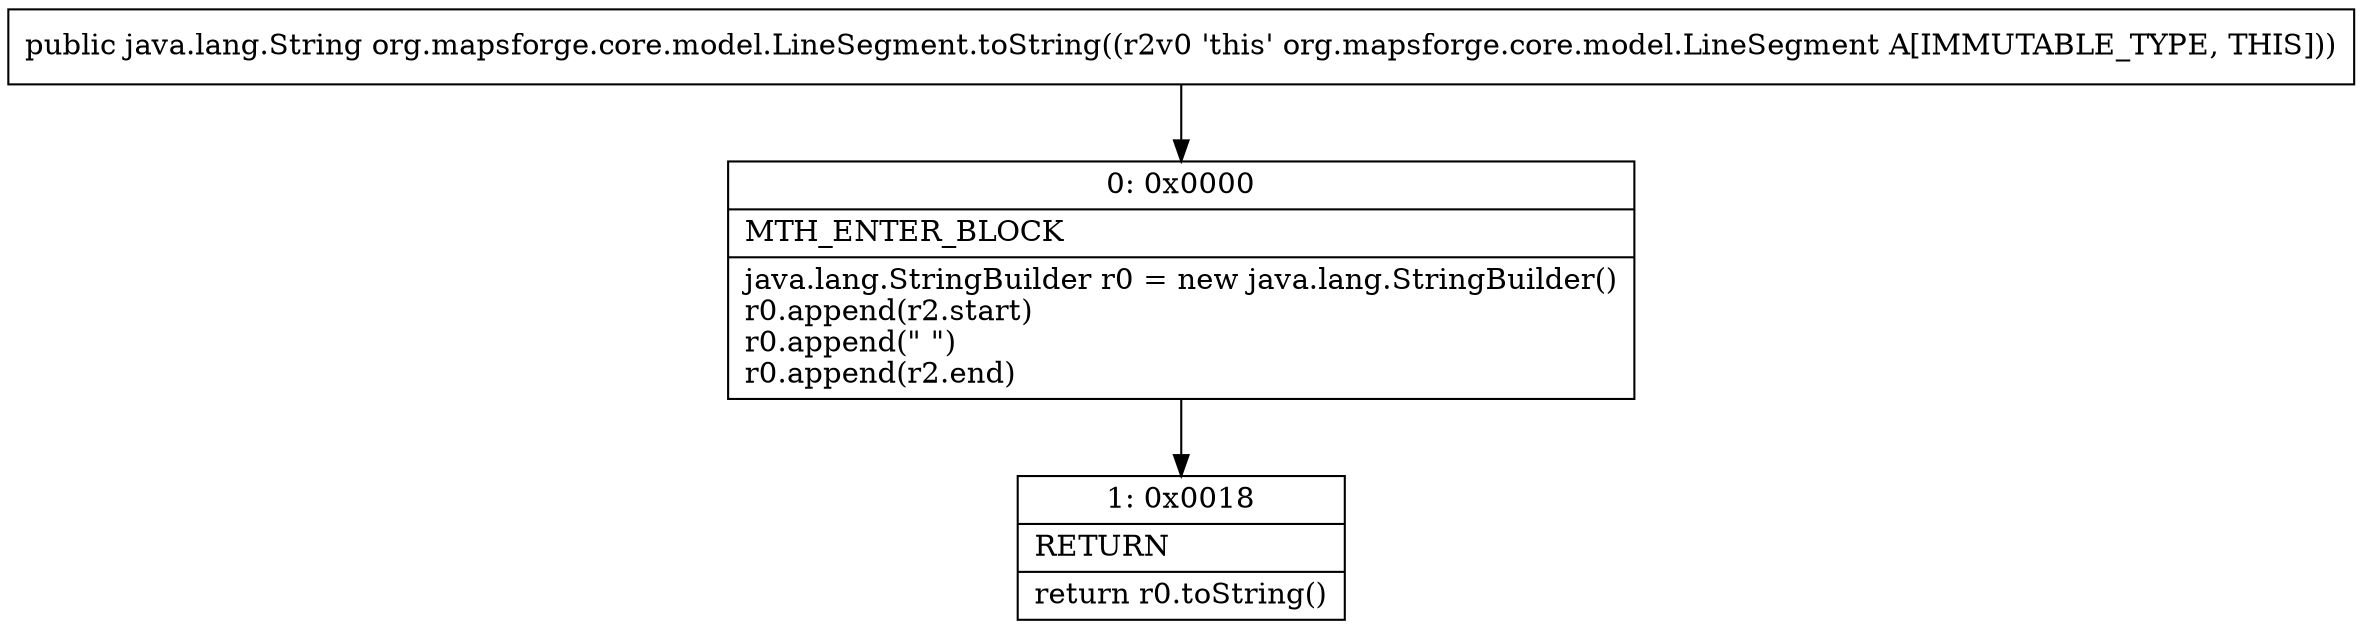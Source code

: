 digraph "CFG fororg.mapsforge.core.model.LineSegment.toString()Ljava\/lang\/String;" {
Node_0 [shape=record,label="{0\:\ 0x0000|MTH_ENTER_BLOCK\l|java.lang.StringBuilder r0 = new java.lang.StringBuilder()\lr0.append(r2.start)\lr0.append(\" \")\lr0.append(r2.end)\l}"];
Node_1 [shape=record,label="{1\:\ 0x0018|RETURN\l|return r0.toString()\l}"];
MethodNode[shape=record,label="{public java.lang.String org.mapsforge.core.model.LineSegment.toString((r2v0 'this' org.mapsforge.core.model.LineSegment A[IMMUTABLE_TYPE, THIS])) }"];
MethodNode -> Node_0;
Node_0 -> Node_1;
}

